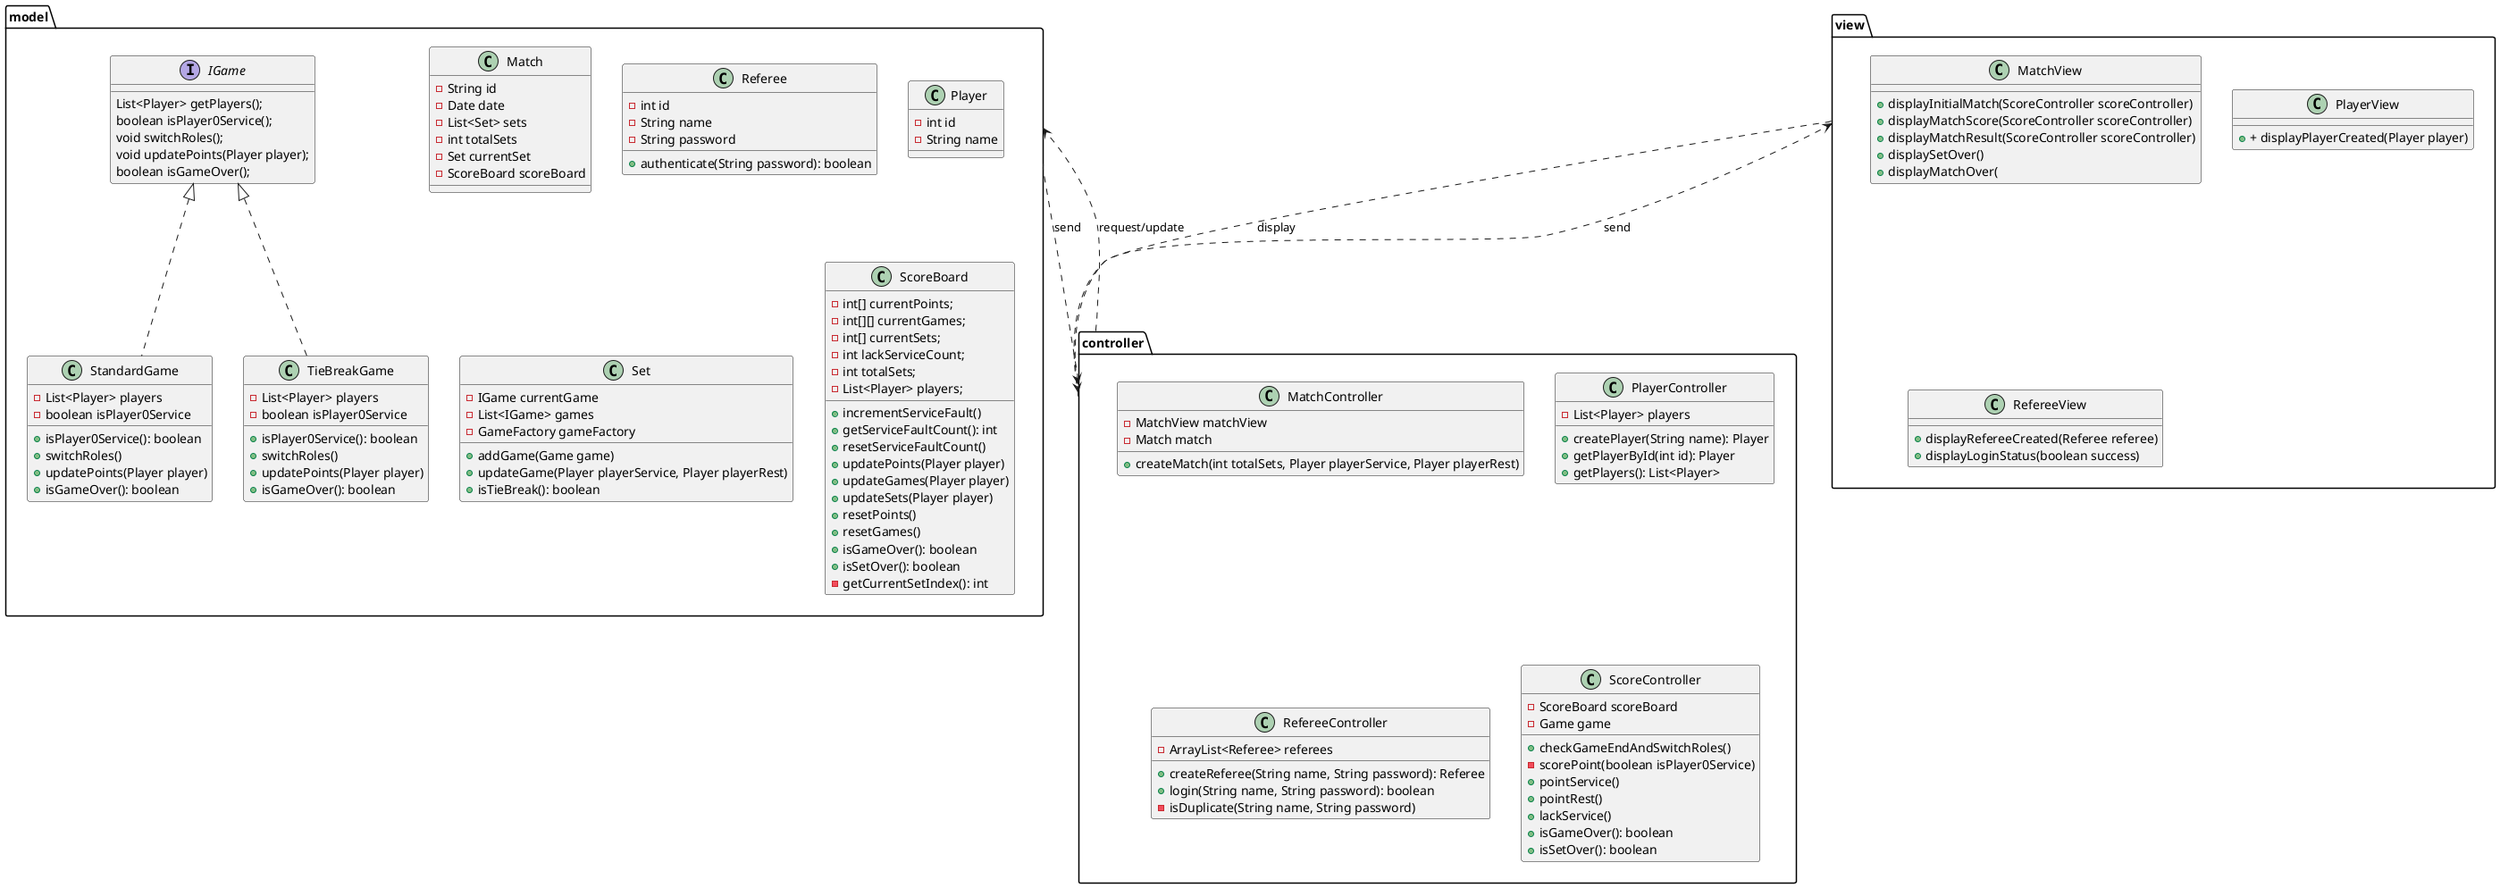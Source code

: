 @startuml
package "model" {

    class Match {
    - String id
    - Date date
    - List<Set> sets
    - int totalSets
    - Set currentSet
    - ScoreBoard scoreBoard

    }

    class Referee {
    - int id
    - String name
    - String password

    + authenticate(String password): boolean
    }

    class Player {
    - int id
    - String name

    }

    class Set {
    - IGame currentGame
    - List<IGame> games
    - GameFactory gameFactory

    + addGame(Game game)
    + updateGame(Player playerService, Player playerRest)
    + isTieBreak(): boolean
    }

    interface IGame {
    List<Player> getPlayers();
    boolean isPlayer0Service();
    void switchRoles();
    void updatePoints(Player player);
    boolean isGameOver();
    }

    class StandardGame implements IGame{
    - List<Player> players
    - boolean isPlayer0Service

    + isPlayer0Service(): boolean
    + switchRoles()
    + updatePoints(Player player)
    + isGameOver(): boolean
    }

    class TieBreakGame implements IGame{
    - List<Player> players
    - boolean isPlayer0Service

    + isPlayer0Service(): boolean
    + switchRoles()
    + updatePoints(Player player)
    + isGameOver(): boolean
    }

    class ScoreBoard {
    - int[] currentPoints;
    - int[][] currentGames;
    - int[] currentSets;
    - int lackServiceCount;
    - int totalSets;
    - List<Player> players;

    + incrementServiceFault()
    + getServiceFaultCount(): int
    + resetServiceFaultCount()
    + updatePoints(Player player)
    + updateGames(Player player)
    + updateSets(Player player)
    + resetPoints()
    + resetGames()
    + isGameOver(): boolean
    + isSetOver(): boolean
    - getCurrentSetIndex(): int
    }
}

package "view" {
    class MatchView {
    + displayInitialMatch(ScoreController scoreController)
    + displayMatchScore(ScoreController scoreController)
    + displayMatchResult(ScoreController scoreController)
    + displaySetOver()
    + displayMatchOver(
    }

    class PlayerView {
    + + displayPlayerCreated(Player player)
    }

    class RefereeView {
    + displayRefereeCreated(Referee referee)
    + displayLoginStatus(boolean success)
    }
}

package "controller" {
    class MatchController {
    - MatchView matchView
    - Match match

    + createMatch(int totalSets, Player playerService, Player playerRest)
    }

    class PlayerController {
    - List<Player> players

    + createPlayer(String name): Player
    + getPlayerById(int id): Player
    + getPlayers(): List<Player>
    }

    class RefereeController {
    - ArrayList<Referee> referees

    + createReferee(String name, String password): Referee
    + login(String name, String password): boolean
    - isDuplicate(String name, String password)
    }

    class ScoreController {
    - ScoreBoard scoreBoard
    - Game game

    + checkGameEndAndSwitchRoles()
    - scorePoint(boolean isPlayer0Service)
    + pointService()
    + pointRest()
    + lackService()
    + isGameOver(): boolean
    + isSetOver(): boolean

    }
}

"controller" ..> "model" : request/update
"controller" ..> "view" : send
"view" ..> "controller" : display
"model" ..> "controller" : send


@enduml